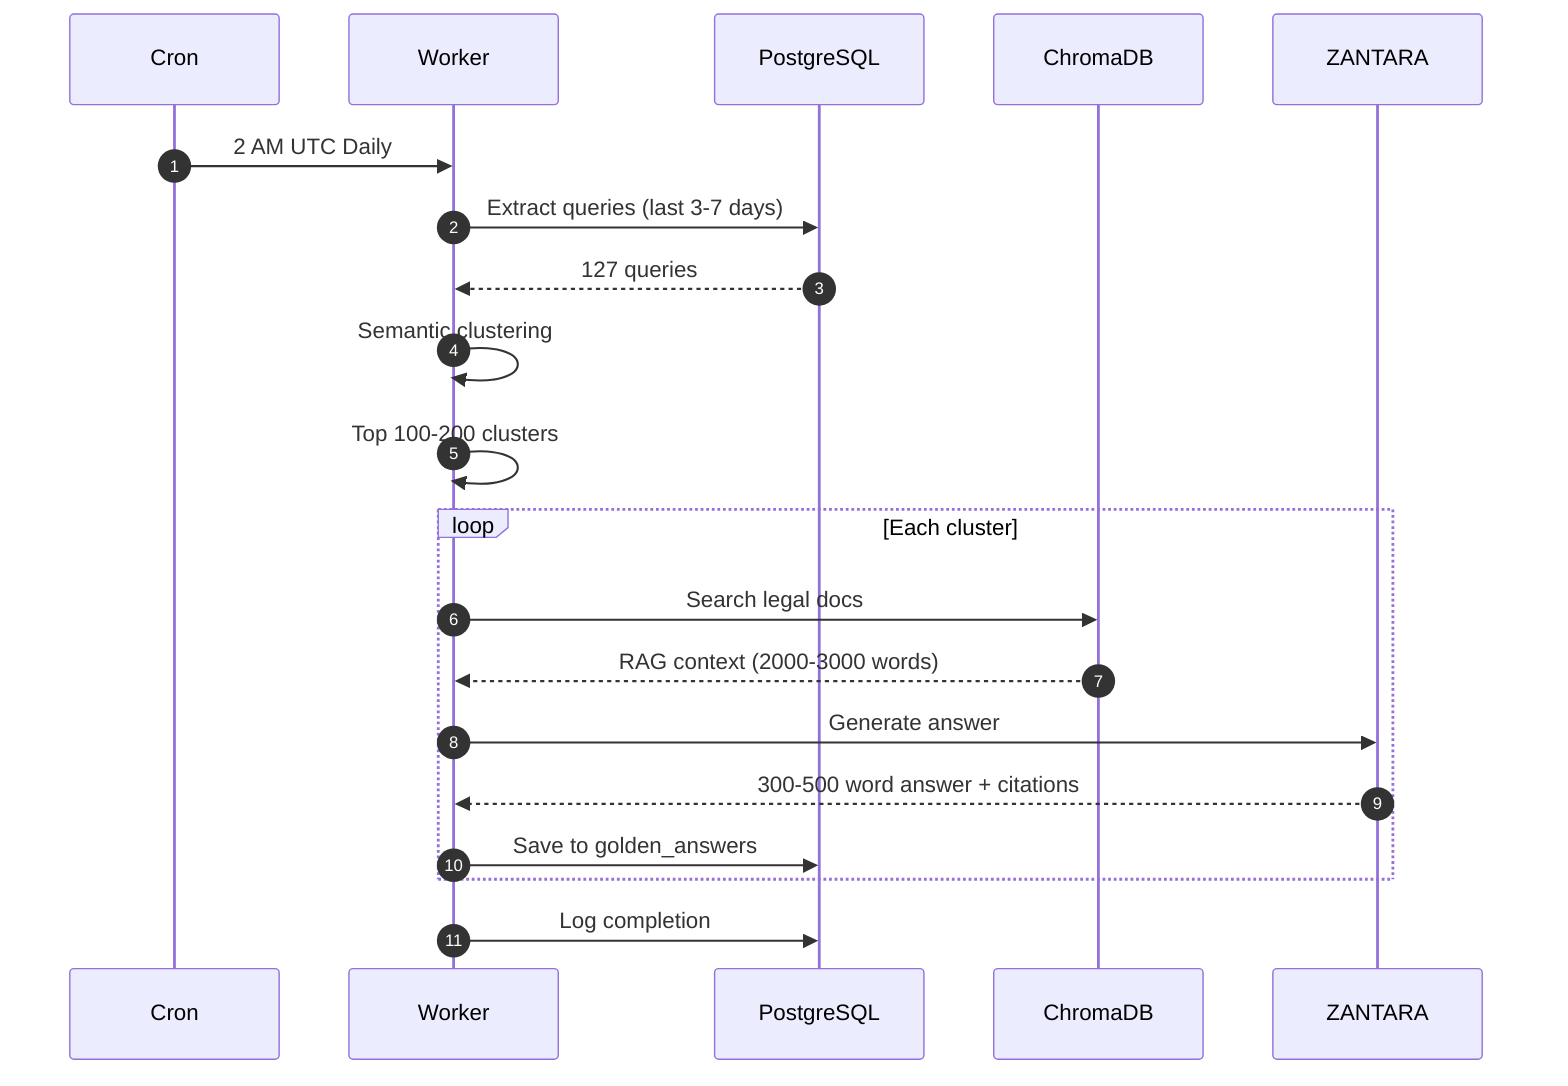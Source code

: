 sequenceDiagram
    autonumber
    participant Cron
    participant Worker
    participant PostgreSQL
    participant ChromaDB
    participant ZANTARA
    
    Cron->>Worker: 2 AM UTC Daily
    Worker->>PostgreSQL: Extract queries (last 3-7 days)
    PostgreSQL-->>Worker: 127 queries
    Worker->>Worker: Semantic clustering
    Worker->>Worker: Top 100-200 clusters
    
    loop Each cluster
        Worker->>ChromaDB: Search legal docs
        ChromaDB-->>Worker: RAG context (2000-3000 words)
        Worker->>ZANTARA: Generate answer
        ZANTARA-->>Worker: 300-500 word answer + citations
        Worker->>PostgreSQL: Save to golden_answers
    end
    
    Worker->>PostgreSQL: Log completion